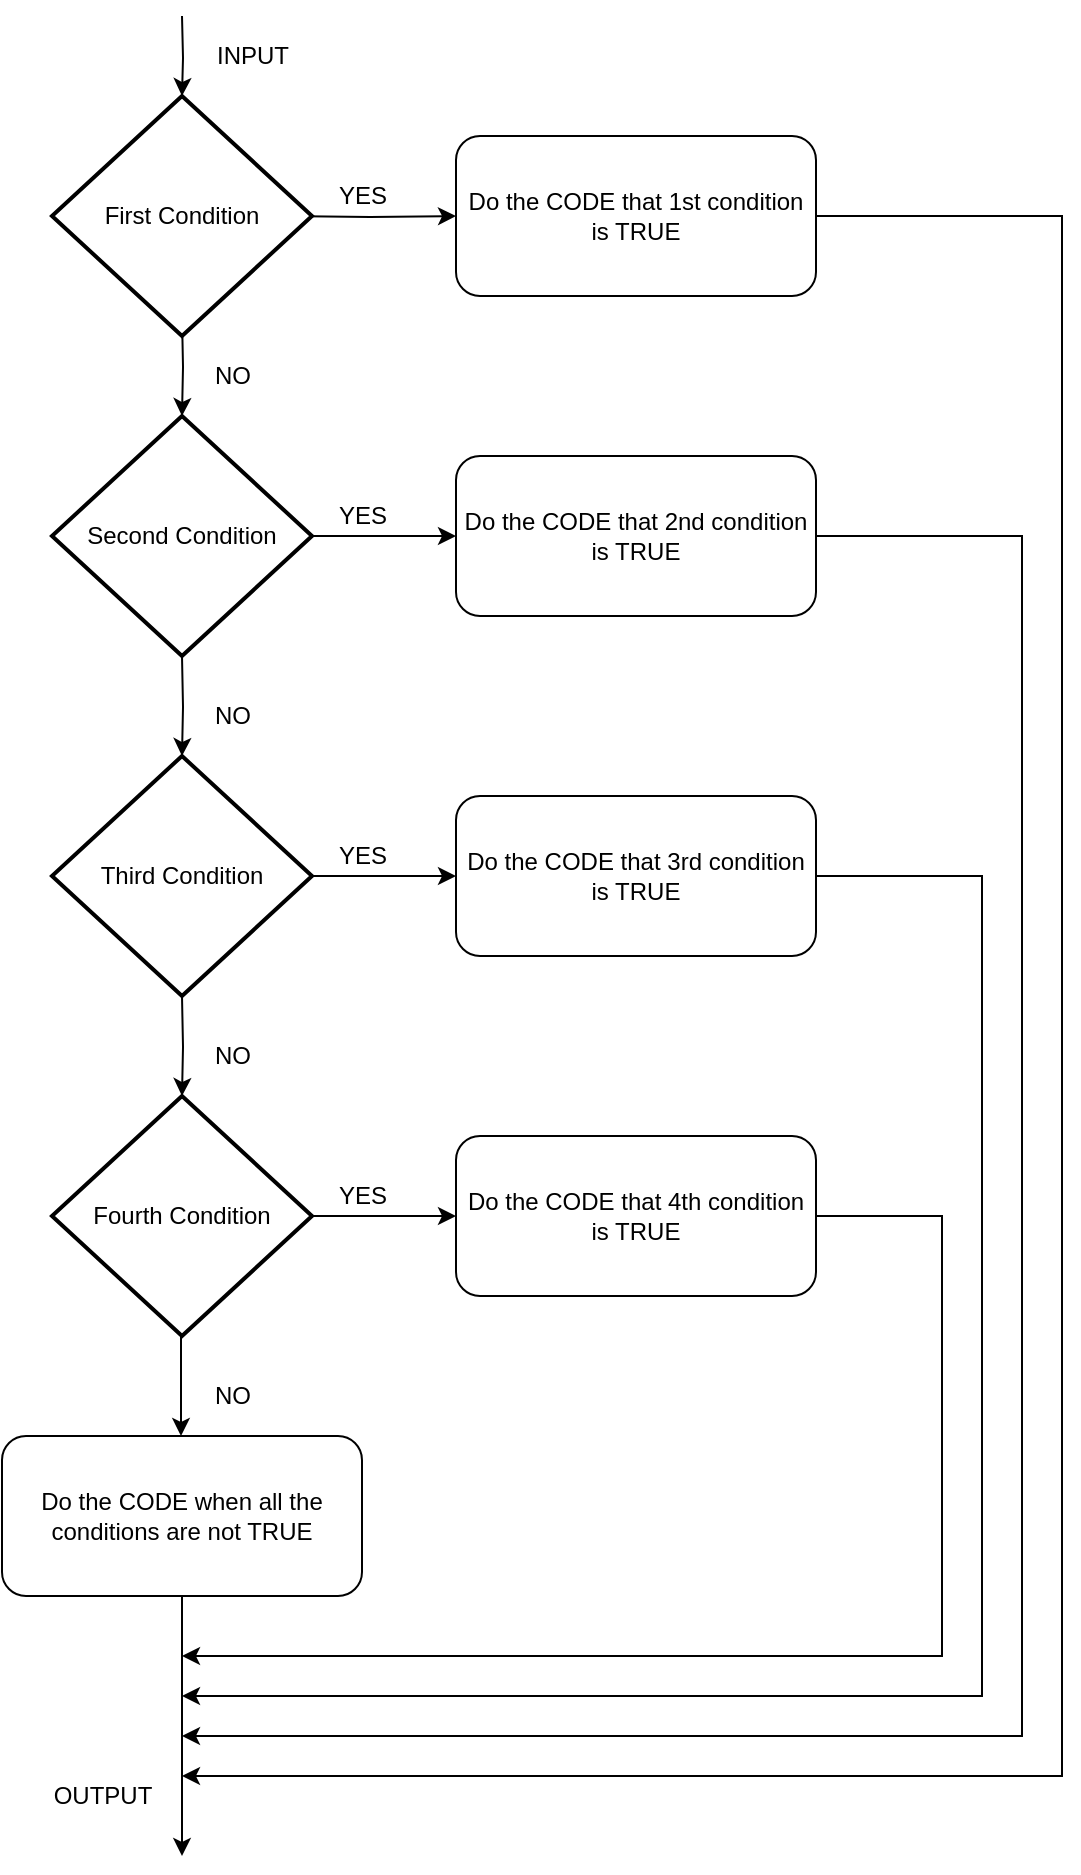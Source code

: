 <mxfile version="14.8.4" type="github">
  <diagram id="CIAxVXfz2YOMCZSWfoRj" name="Page-1">
    <mxGraphModel dx="1422" dy="705" grid="1" gridSize="10" guides="1" tooltips="1" connect="1" arrows="1" fold="1" page="1" pageScale="1" pageWidth="827" pageHeight="1169" math="0" shadow="0">
      <root>
        <mxCell id="0" />
        <mxCell id="1" parent="0" />
        <mxCell id="ipI4EIz30rkVXhbQ6jwG-38" style="edgeStyle=orthogonalEdgeStyle;rounded=0;orthogonalLoop=1;jettySize=auto;html=1;exitX=1;exitY=0.5;exitDx=0;exitDy=0;" edge="1" parent="1" source="ipI4EIz30rkVXhbQ6jwG-2">
          <mxGeometry relative="1" as="geometry">
            <mxPoint x="160" y="890" as="targetPoint" />
            <Array as="points">
              <mxPoint x="600" y="110" />
              <mxPoint x="600" y="890" />
              <mxPoint x="160" y="890" />
            </Array>
          </mxGeometry>
        </mxCell>
        <mxCell id="ipI4EIz30rkVXhbQ6jwG-2" value="Do the CODE that 1st condition is TRUE" style="rounded=1;whiteSpace=wrap;html=1;" vertex="1" parent="1">
          <mxGeometry x="297" y="70" width="180" height="80" as="geometry" />
        </mxCell>
        <mxCell id="ipI4EIz30rkVXhbQ6jwG-9" value="" style="edgeStyle=orthogonalEdgeStyle;rounded=0;orthogonalLoop=1;jettySize=auto;html=1;entryX=0;entryY=0.5;entryDx=0;entryDy=0;" edge="1" parent="1" target="ipI4EIz30rkVXhbQ6jwG-2">
          <mxGeometry relative="1" as="geometry">
            <mxPoint x="210" y="110" as="sourcePoint" />
            <mxPoint x="290" y="110" as="targetPoint" />
          </mxGeometry>
        </mxCell>
        <mxCell id="ipI4EIz30rkVXhbQ6jwG-17" style="edgeStyle=orthogonalEdgeStyle;rounded=0;orthogonalLoop=1;jettySize=auto;html=1;exitX=0.5;exitY=1;exitDx=0;exitDy=0;exitPerimeter=0;" edge="1" parent="1" target="ipI4EIz30rkVXhbQ6jwG-15">
          <mxGeometry relative="1" as="geometry">
            <mxPoint x="160" y="160" as="sourcePoint" />
          </mxGeometry>
        </mxCell>
        <mxCell id="ipI4EIz30rkVXhbQ6jwG-12" value="YES" style="text;html=1;align=center;verticalAlign=middle;resizable=0;points=[];autosize=1;strokeColor=none;" vertex="1" parent="1">
          <mxGeometry x="230" y="90" width="40" height="20" as="geometry" />
        </mxCell>
        <mxCell id="ipI4EIz30rkVXhbQ6jwG-39" style="edgeStyle=orthogonalEdgeStyle;rounded=0;orthogonalLoop=1;jettySize=auto;html=1;exitX=1;exitY=0.5;exitDx=0;exitDy=0;" edge="1" parent="1" source="ipI4EIz30rkVXhbQ6jwG-13">
          <mxGeometry relative="1" as="geometry">
            <mxPoint x="160" y="870" as="targetPoint" />
            <Array as="points">
              <mxPoint x="580" y="270" />
              <mxPoint x="580" y="870" />
              <mxPoint x="160" y="870" />
            </Array>
          </mxGeometry>
        </mxCell>
        <mxCell id="ipI4EIz30rkVXhbQ6jwG-13" value="&lt;span&gt;Do the CODE that 2nd condition is TRUE&lt;/span&gt;" style="rounded=1;whiteSpace=wrap;html=1;" vertex="1" parent="1">
          <mxGeometry x="297" y="230" width="180" height="80" as="geometry" />
        </mxCell>
        <mxCell id="ipI4EIz30rkVXhbQ6jwG-14" value="" style="edgeStyle=orthogonalEdgeStyle;rounded=0;orthogonalLoop=1;jettySize=auto;html=1;entryX=0;entryY=0.5;entryDx=0;entryDy=0;" edge="1" source="ipI4EIz30rkVXhbQ6jwG-15" parent="1" target="ipI4EIz30rkVXhbQ6jwG-13">
          <mxGeometry relative="1" as="geometry">
            <mxPoint x="290" y="270" as="targetPoint" />
          </mxGeometry>
        </mxCell>
        <mxCell id="ipI4EIz30rkVXhbQ6jwG-15" value="Second Condition" style="strokeWidth=2;html=1;shape=mxgraph.flowchart.decision;whiteSpace=wrap;" vertex="1" parent="1">
          <mxGeometry x="95" y="210" width="130" height="120" as="geometry" />
        </mxCell>
        <mxCell id="ipI4EIz30rkVXhbQ6jwG-16" value="YES" style="text;html=1;align=center;verticalAlign=middle;resizable=0;points=[];autosize=1;strokeColor=none;" vertex="1" parent="1">
          <mxGeometry x="230" y="250" width="40" height="20" as="geometry" />
        </mxCell>
        <mxCell id="ipI4EIz30rkVXhbQ6jwG-18" value="NO" style="text;html=1;align=center;verticalAlign=middle;resizable=0;points=[];autosize=1;strokeColor=none;" vertex="1" parent="1">
          <mxGeometry x="170" y="180" width="30" height="20" as="geometry" />
        </mxCell>
        <mxCell id="ipI4EIz30rkVXhbQ6jwG-20" style="edgeStyle=orthogonalEdgeStyle;rounded=0;orthogonalLoop=1;jettySize=auto;html=1;entryX=0.5;entryY=0;entryDx=0;entryDy=0;entryPerimeter=0;" edge="1" parent="1" target="ipI4EIz30rkVXhbQ6jwG-19">
          <mxGeometry relative="1" as="geometry">
            <mxPoint x="160" y="40" as="targetPoint" />
            <mxPoint x="160" y="10" as="sourcePoint" />
            <Array as="points" />
          </mxGeometry>
        </mxCell>
        <mxCell id="ipI4EIz30rkVXhbQ6jwG-19" value="First Condition" style="strokeWidth=2;html=1;shape=mxgraph.flowchart.decision;whiteSpace=wrap;" vertex="1" parent="1">
          <mxGeometry x="95" y="50" width="130" height="120" as="geometry" />
        </mxCell>
        <mxCell id="ipI4EIz30rkVXhbQ6jwG-21" value="INPUT" style="text;html=1;align=center;verticalAlign=middle;resizable=0;points=[];autosize=1;strokeColor=none;" vertex="1" parent="1">
          <mxGeometry x="170" y="20" width="50" height="20" as="geometry" />
        </mxCell>
        <mxCell id="ipI4EIz30rkVXhbQ6jwG-23" style="edgeStyle=orthogonalEdgeStyle;rounded=0;orthogonalLoop=1;jettySize=auto;html=1;exitX=0.5;exitY=1;exitDx=0;exitDy=0;exitPerimeter=0;" edge="1" parent="1" target="ipI4EIz30rkVXhbQ6jwG-26">
          <mxGeometry relative="1" as="geometry">
            <mxPoint x="160" y="330" as="sourcePoint" />
          </mxGeometry>
        </mxCell>
        <mxCell id="ipI4EIz30rkVXhbQ6jwG-40" style="edgeStyle=orthogonalEdgeStyle;rounded=0;orthogonalLoop=1;jettySize=auto;html=1;exitX=1;exitY=0.5;exitDx=0;exitDy=0;" edge="1" parent="1" source="ipI4EIz30rkVXhbQ6jwG-24">
          <mxGeometry relative="1" as="geometry">
            <mxPoint x="160" y="850" as="targetPoint" />
            <Array as="points">
              <mxPoint x="560" y="440" />
              <mxPoint x="560" y="850" />
              <mxPoint x="160" y="850" />
            </Array>
          </mxGeometry>
        </mxCell>
        <mxCell id="ipI4EIz30rkVXhbQ6jwG-24" value="&lt;span&gt;Do the CODE that 3rd condition is TRUE&lt;/span&gt;" style="rounded=1;whiteSpace=wrap;html=1;" vertex="1" parent="1">
          <mxGeometry x="297" y="400" width="180" height="80" as="geometry" />
        </mxCell>
        <mxCell id="ipI4EIz30rkVXhbQ6jwG-25" value="" style="edgeStyle=orthogonalEdgeStyle;rounded=0;orthogonalLoop=1;jettySize=auto;html=1;entryX=0;entryY=0.5;entryDx=0;entryDy=0;" edge="1" parent="1" source="ipI4EIz30rkVXhbQ6jwG-26" target="ipI4EIz30rkVXhbQ6jwG-24">
          <mxGeometry relative="1" as="geometry">
            <mxPoint x="290" y="440" as="targetPoint" />
          </mxGeometry>
        </mxCell>
        <mxCell id="ipI4EIz30rkVXhbQ6jwG-26" value="Third Condition" style="strokeWidth=2;html=1;shape=mxgraph.flowchart.decision;whiteSpace=wrap;" vertex="1" parent="1">
          <mxGeometry x="95" y="380" width="130" height="120" as="geometry" />
        </mxCell>
        <mxCell id="ipI4EIz30rkVXhbQ6jwG-27" value="YES" style="text;html=1;align=center;verticalAlign=middle;resizable=0;points=[];autosize=1;strokeColor=none;" vertex="1" parent="1">
          <mxGeometry x="230" y="420" width="40" height="20" as="geometry" />
        </mxCell>
        <mxCell id="ipI4EIz30rkVXhbQ6jwG-28" value="NO" style="text;html=1;align=center;verticalAlign=middle;resizable=0;points=[];autosize=1;strokeColor=none;" vertex="1" parent="1">
          <mxGeometry x="170" y="350" width="30" height="20" as="geometry" />
        </mxCell>
        <mxCell id="ipI4EIz30rkVXhbQ6jwG-29" style="edgeStyle=orthogonalEdgeStyle;rounded=0;orthogonalLoop=1;jettySize=auto;html=1;exitX=0.5;exitY=1;exitDx=0;exitDy=0;exitPerimeter=0;" edge="1" parent="1" target="ipI4EIz30rkVXhbQ6jwG-32">
          <mxGeometry relative="1" as="geometry">
            <mxPoint x="160" y="500" as="sourcePoint" />
          </mxGeometry>
        </mxCell>
        <mxCell id="ipI4EIz30rkVXhbQ6jwG-41" style="edgeStyle=orthogonalEdgeStyle;rounded=0;orthogonalLoop=1;jettySize=auto;html=1;exitX=1;exitY=0.5;exitDx=0;exitDy=0;" edge="1" parent="1" source="ipI4EIz30rkVXhbQ6jwG-30">
          <mxGeometry relative="1" as="geometry">
            <mxPoint x="160" y="830" as="targetPoint" />
            <Array as="points">
              <mxPoint x="540" y="610" />
              <mxPoint x="540" y="830" />
              <mxPoint x="160" y="830" />
            </Array>
          </mxGeometry>
        </mxCell>
        <mxCell id="ipI4EIz30rkVXhbQ6jwG-30" value="&lt;span&gt;Do the CODE that 4th condition is TRUE&lt;/span&gt;" style="rounded=1;whiteSpace=wrap;html=1;" vertex="1" parent="1">
          <mxGeometry x="297" y="570" width="180" height="80" as="geometry" />
        </mxCell>
        <mxCell id="ipI4EIz30rkVXhbQ6jwG-31" value="" style="edgeStyle=orthogonalEdgeStyle;rounded=0;orthogonalLoop=1;jettySize=auto;html=1;entryX=0;entryY=0.5;entryDx=0;entryDy=0;" edge="1" parent="1" source="ipI4EIz30rkVXhbQ6jwG-32" target="ipI4EIz30rkVXhbQ6jwG-30">
          <mxGeometry relative="1" as="geometry">
            <mxPoint x="290" y="610" as="targetPoint" />
          </mxGeometry>
        </mxCell>
        <mxCell id="ipI4EIz30rkVXhbQ6jwG-32" value="Fourth Condition" style="strokeWidth=2;html=1;shape=mxgraph.flowchart.decision;whiteSpace=wrap;" vertex="1" parent="1">
          <mxGeometry x="95" y="550" width="130" height="120" as="geometry" />
        </mxCell>
        <mxCell id="ipI4EIz30rkVXhbQ6jwG-33" value="YES" style="text;html=1;align=center;verticalAlign=middle;resizable=0;points=[];autosize=1;strokeColor=none;" vertex="1" parent="1">
          <mxGeometry x="230" y="590" width="40" height="20" as="geometry" />
        </mxCell>
        <mxCell id="ipI4EIz30rkVXhbQ6jwG-34" value="NO" style="text;html=1;align=center;verticalAlign=middle;resizable=0;points=[];autosize=1;strokeColor=none;" vertex="1" parent="1">
          <mxGeometry x="170" y="520" width="30" height="20" as="geometry" />
        </mxCell>
        <mxCell id="ipI4EIz30rkVXhbQ6jwG-36" value="OUTPUT" style="text;html=1;align=center;verticalAlign=middle;resizable=0;points=[];autosize=1;strokeColor=none;" vertex="1" parent="1">
          <mxGeometry x="90" y="890" width="60" height="20" as="geometry" />
        </mxCell>
        <mxCell id="ipI4EIz30rkVXhbQ6jwG-37" value="NO" style="text;html=1;align=center;verticalAlign=middle;resizable=0;points=[];autosize=1;strokeColor=none;" vertex="1" parent="1">
          <mxGeometry x="170" y="690" width="30" height="20" as="geometry" />
        </mxCell>
        <mxCell id="ipI4EIz30rkVXhbQ6jwG-44" style="edgeStyle=orthogonalEdgeStyle;rounded=0;orthogonalLoop=1;jettySize=auto;html=1;exitX=0.5;exitY=1;exitDx=0;exitDy=0;exitPerimeter=0;" edge="1" parent="1">
          <mxGeometry relative="1" as="geometry">
            <mxPoint x="159.5" y="670" as="sourcePoint" />
            <mxPoint x="159.5" y="720" as="targetPoint" />
          </mxGeometry>
        </mxCell>
        <mxCell id="ipI4EIz30rkVXhbQ6jwG-45" value="&lt;span&gt;Do the CODE when all the conditions are not TRUE&lt;/span&gt;" style="rounded=1;whiteSpace=wrap;html=1;" vertex="1" parent="1">
          <mxGeometry x="70" y="720" width="180" height="80" as="geometry" />
        </mxCell>
        <mxCell id="ipI4EIz30rkVXhbQ6jwG-46" style="edgeStyle=orthogonalEdgeStyle;rounded=0;orthogonalLoop=1;jettySize=auto;html=1;" edge="1" parent="1">
          <mxGeometry relative="1" as="geometry">
            <mxPoint x="160" y="800" as="sourcePoint" />
            <mxPoint x="160" y="930" as="targetPoint" />
          </mxGeometry>
        </mxCell>
      </root>
    </mxGraphModel>
  </diagram>
</mxfile>
